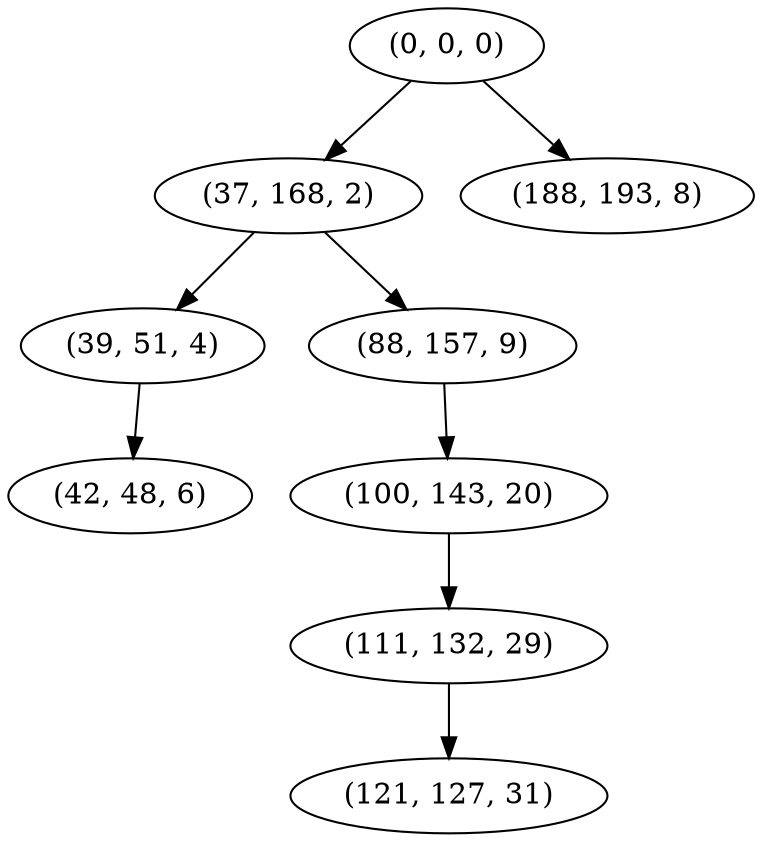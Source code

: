 digraph tree {
    "(0, 0, 0)";
    "(37, 168, 2)";
    "(39, 51, 4)";
    "(42, 48, 6)";
    "(88, 157, 9)";
    "(100, 143, 20)";
    "(111, 132, 29)";
    "(121, 127, 31)";
    "(188, 193, 8)";
    "(0, 0, 0)" -> "(37, 168, 2)";
    "(0, 0, 0)" -> "(188, 193, 8)";
    "(37, 168, 2)" -> "(39, 51, 4)";
    "(37, 168, 2)" -> "(88, 157, 9)";
    "(39, 51, 4)" -> "(42, 48, 6)";
    "(88, 157, 9)" -> "(100, 143, 20)";
    "(100, 143, 20)" -> "(111, 132, 29)";
    "(111, 132, 29)" -> "(121, 127, 31)";
}
